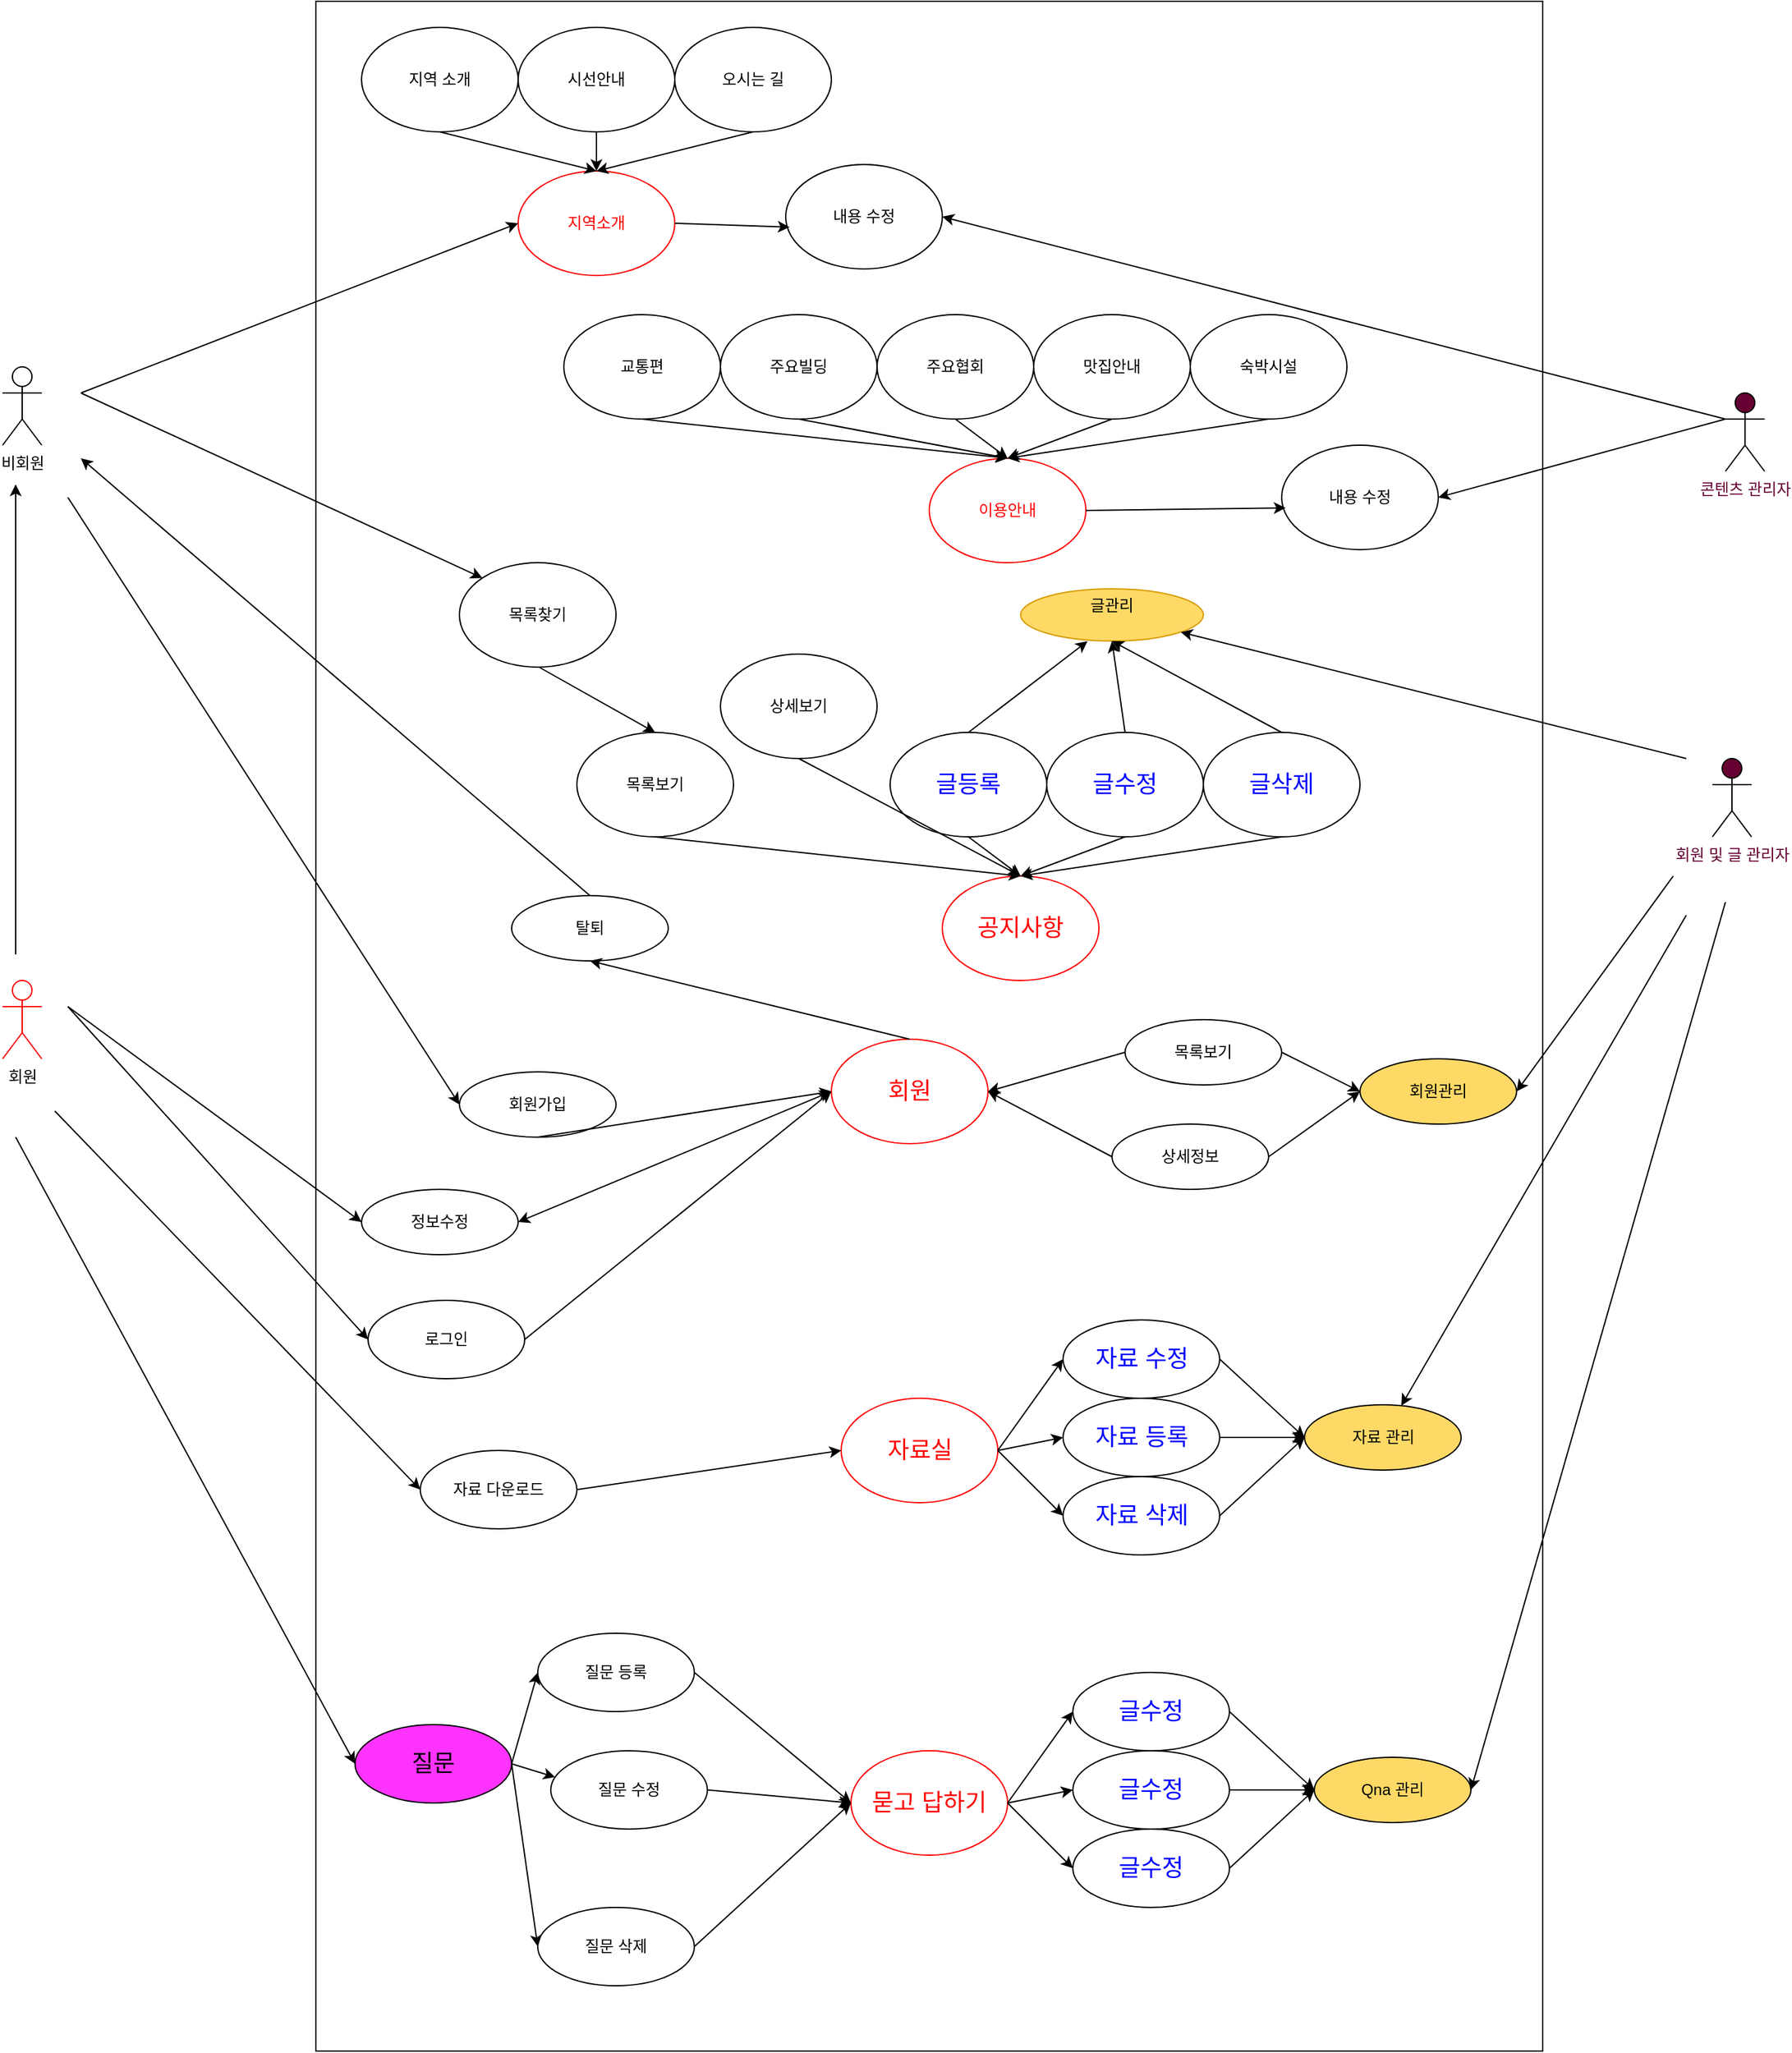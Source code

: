 <mxfile version="24.2.1" type="device">
  <diagram name="Page-1" id="2YBvvXClWsGukQMizWep">
    <mxGraphModel dx="1969" dy="918" grid="1" gridSize="10" guides="1" tooltips="1" connect="1" arrows="1" fold="1" page="1" pageScale="1" pageWidth="850" pageHeight="1100" math="0" shadow="0">
      <root>
        <mxCell id="0" />
        <mxCell id="1" parent="0" />
        <mxCell id="-MzAeiQj3mPVBVqikxLo-1" value="" style="rounded=0;whiteSpace=wrap;html=1;" parent="1" vertex="1">
          <mxGeometry x="390" y="10" width="940" height="1570" as="geometry" />
        </mxCell>
        <mxCell id="-MzAeiQj3mPVBVqikxLo-2" value="비회원" style="shape=umlActor;verticalLabelPosition=bottom;verticalAlign=top;html=1;outlineConnect=0;" parent="1" vertex="1">
          <mxGeometry x="150" y="290" width="30" height="60" as="geometry" />
        </mxCell>
        <mxCell id="-MzAeiQj3mPVBVqikxLo-3" value="회원&lt;div&gt;&lt;br&gt;&lt;/div&gt;" style="shape=umlActor;verticalLabelPosition=bottom;verticalAlign=top;html=1;outlineConnect=0;strokeColor=#FF0000;" parent="1" vertex="1">
          <mxGeometry x="150" y="760" width="30" height="60" as="geometry" />
        </mxCell>
        <mxCell id="-MzAeiQj3mPVBVqikxLo-8" value="지역 소개" style="ellipse;whiteSpace=wrap;html=1;" parent="1" vertex="1">
          <mxGeometry x="425" y="30" width="120" height="80" as="geometry" />
        </mxCell>
        <mxCell id="-MzAeiQj3mPVBVqikxLo-9" value="시선안내" style="ellipse;whiteSpace=wrap;html=1;" parent="1" vertex="1">
          <mxGeometry x="545" y="30" width="120" height="80" as="geometry" />
        </mxCell>
        <mxCell id="-MzAeiQj3mPVBVqikxLo-10" value="오시는 길" style="ellipse;whiteSpace=wrap;html=1;" parent="1" vertex="1">
          <mxGeometry x="665" y="30" width="120" height="80" as="geometry" />
        </mxCell>
        <mxCell id="-MzAeiQj3mPVBVqikxLo-11" value="&lt;font color=&quot;#ff0000&quot;&gt;지역소개&lt;/font&gt;" style="ellipse;whiteSpace=wrap;html=1;strokeColor=#FF0000;" parent="1" vertex="1">
          <mxGeometry x="545" y="140" width="120" height="80" as="geometry" />
        </mxCell>
        <mxCell id="-MzAeiQj3mPVBVqikxLo-12" value="" style="endArrow=classic;html=1;rounded=0;exitX=0.5;exitY=1;exitDx=0;exitDy=0;entryX=0.5;entryY=0;entryDx=0;entryDy=0;" parent="1" source="-MzAeiQj3mPVBVqikxLo-9" target="-MzAeiQj3mPVBVqikxLo-11" edge="1">
          <mxGeometry width="50" height="50" relative="1" as="geometry">
            <mxPoint x="570" y="340" as="sourcePoint" />
            <mxPoint x="620" y="290" as="targetPoint" />
          </mxGeometry>
        </mxCell>
        <mxCell id="-MzAeiQj3mPVBVqikxLo-13" value="" style="endArrow=classic;html=1;rounded=0;exitX=0.5;exitY=1;exitDx=0;exitDy=0;entryX=0.5;entryY=0;entryDx=0;entryDy=0;" parent="1" source="-MzAeiQj3mPVBVqikxLo-10" target="-MzAeiQj3mPVBVqikxLo-11" edge="1">
          <mxGeometry width="50" height="50" relative="1" as="geometry">
            <mxPoint x="615" y="120" as="sourcePoint" />
            <mxPoint x="615" y="150" as="targetPoint" />
          </mxGeometry>
        </mxCell>
        <mxCell id="-MzAeiQj3mPVBVqikxLo-14" value="" style="endArrow=classic;html=1;rounded=0;exitX=0.5;exitY=1;exitDx=0;exitDy=0;entryX=0.5;entryY=0;entryDx=0;entryDy=0;" parent="1" source="-MzAeiQj3mPVBVqikxLo-8" target="-MzAeiQj3mPVBVqikxLo-11" edge="1">
          <mxGeometry width="50" height="50" relative="1" as="geometry">
            <mxPoint x="625" y="130" as="sourcePoint" />
            <mxPoint x="625" y="160" as="targetPoint" />
          </mxGeometry>
        </mxCell>
        <mxCell id="-MzAeiQj3mPVBVqikxLo-15" value="내용 수정" style="ellipse;whiteSpace=wrap;html=1;" parent="1" vertex="1">
          <mxGeometry x="750" y="135" width="120" height="80" as="geometry" />
        </mxCell>
        <mxCell id="-MzAeiQj3mPVBVqikxLo-18" value="" style="endArrow=classic;html=1;rounded=0;entryX=0.025;entryY=0.6;entryDx=0;entryDy=0;entryPerimeter=0;exitX=1;exitY=0.5;exitDx=0;exitDy=0;" parent="1" source="-MzAeiQj3mPVBVqikxLo-11" target="-MzAeiQj3mPVBVqikxLo-15" edge="1">
          <mxGeometry width="50" height="50" relative="1" as="geometry">
            <mxPoint x="570" y="340" as="sourcePoint" />
            <mxPoint x="620" y="290" as="targetPoint" />
          </mxGeometry>
        </mxCell>
        <mxCell id="-MzAeiQj3mPVBVqikxLo-20" value="" style="endArrow=classic;html=1;rounded=0;entryX=1;entryY=0.5;entryDx=0;entryDy=0;exitX=0;exitY=0.333;exitDx=0;exitDy=0;exitPerimeter=0;" parent="1" source="-MzAeiQj3mPVBVqikxLo-39" target="-MzAeiQj3mPVBVqikxLo-15" edge="1">
          <mxGeometry width="50" height="50" relative="1" as="geometry">
            <mxPoint x="1320" y="160" as="sourcePoint" />
            <mxPoint x="730" y="290" as="targetPoint" />
          </mxGeometry>
        </mxCell>
        <mxCell id="-MzAeiQj3mPVBVqikxLo-22" value="교통편" style="ellipse;whiteSpace=wrap;html=1;" parent="1" vertex="1">
          <mxGeometry x="580" y="250" width="120" height="80" as="geometry" />
        </mxCell>
        <mxCell id="-MzAeiQj3mPVBVqikxLo-23" value="주요빌딩" style="ellipse;whiteSpace=wrap;html=1;" parent="1" vertex="1">
          <mxGeometry x="700" y="250" width="120" height="80" as="geometry" />
        </mxCell>
        <mxCell id="-MzAeiQj3mPVBVqikxLo-24" value="주요협회" style="ellipse;whiteSpace=wrap;html=1;" parent="1" vertex="1">
          <mxGeometry x="820" y="250" width="120" height="80" as="geometry" />
        </mxCell>
        <mxCell id="-MzAeiQj3mPVBVqikxLo-25" value="&lt;font color=&quot;#ff0000&quot;&gt;이용안내&lt;/font&gt;" style="ellipse;whiteSpace=wrap;html=1;strokeColor=#FF0000;" parent="1" vertex="1">
          <mxGeometry x="860" y="360" width="120" height="80" as="geometry" />
        </mxCell>
        <mxCell id="-MzAeiQj3mPVBVqikxLo-26" value="" style="endArrow=classic;html=1;rounded=0;exitX=0.5;exitY=1;exitDx=0;exitDy=0;entryX=0.5;entryY=0;entryDx=0;entryDy=0;" parent="1" source="-MzAeiQj3mPVBVqikxLo-23" target="-MzAeiQj3mPVBVqikxLo-25" edge="1">
          <mxGeometry width="50" height="50" relative="1" as="geometry">
            <mxPoint x="647.5" y="560" as="sourcePoint" />
            <mxPoint x="697.5" y="510" as="targetPoint" />
          </mxGeometry>
        </mxCell>
        <mxCell id="-MzAeiQj3mPVBVqikxLo-27" value="" style="endArrow=classic;html=1;rounded=0;exitX=0.5;exitY=1;exitDx=0;exitDy=0;entryX=0.5;entryY=0;entryDx=0;entryDy=0;" parent="1" source="-MzAeiQj3mPVBVqikxLo-24" target="-MzAeiQj3mPVBVqikxLo-25" edge="1">
          <mxGeometry width="50" height="50" relative="1" as="geometry">
            <mxPoint x="692.5" y="340" as="sourcePoint" />
            <mxPoint x="692.5" y="370" as="targetPoint" />
          </mxGeometry>
        </mxCell>
        <mxCell id="-MzAeiQj3mPVBVqikxLo-28" value="" style="endArrow=classic;html=1;rounded=0;exitX=0.5;exitY=1;exitDx=0;exitDy=0;entryX=0.5;entryY=0;entryDx=0;entryDy=0;" parent="1" source="-MzAeiQj3mPVBVqikxLo-22" target="-MzAeiQj3mPVBVqikxLo-25" edge="1">
          <mxGeometry width="50" height="50" relative="1" as="geometry">
            <mxPoint x="702.5" y="350" as="sourcePoint" />
            <mxPoint x="702.5" y="380" as="targetPoint" />
          </mxGeometry>
        </mxCell>
        <mxCell id="-MzAeiQj3mPVBVqikxLo-29" value="내용 수정" style="ellipse;whiteSpace=wrap;html=1;" parent="1" vertex="1">
          <mxGeometry x="1130" y="350" width="120" height="80" as="geometry" />
        </mxCell>
        <mxCell id="-MzAeiQj3mPVBVqikxLo-30" value="" style="endArrow=classic;html=1;rounded=0;entryX=0.025;entryY=0.6;entryDx=0;entryDy=0;entryPerimeter=0;exitX=1;exitY=0.5;exitDx=0;exitDy=0;" parent="1" source="-MzAeiQj3mPVBVqikxLo-25" target="-MzAeiQj3mPVBVqikxLo-29" edge="1">
          <mxGeometry width="50" height="50" relative="1" as="geometry">
            <mxPoint x="647.5" y="560" as="sourcePoint" />
            <mxPoint x="697.5" y="510" as="targetPoint" />
          </mxGeometry>
        </mxCell>
        <mxCell id="-MzAeiQj3mPVBVqikxLo-33" value="맛집안내" style="ellipse;whiteSpace=wrap;html=1;" parent="1" vertex="1">
          <mxGeometry x="940" y="250" width="120" height="80" as="geometry" />
        </mxCell>
        <mxCell id="-MzAeiQj3mPVBVqikxLo-34" value="숙박시설" style="ellipse;whiteSpace=wrap;html=1;" parent="1" vertex="1">
          <mxGeometry x="1060" y="250" width="120" height="80" as="geometry" />
        </mxCell>
        <mxCell id="-MzAeiQj3mPVBVqikxLo-36" value="" style="endArrow=classic;html=1;rounded=0;exitX=0.5;exitY=1;exitDx=0;exitDy=0;entryX=0.5;entryY=0;entryDx=0;entryDy=0;" parent="1" source="-MzAeiQj3mPVBVqikxLo-33" target="-MzAeiQj3mPVBVqikxLo-25" edge="1">
          <mxGeometry width="50" height="50" relative="1" as="geometry">
            <mxPoint x="830" y="360" as="sourcePoint" />
            <mxPoint x="880" y="310" as="targetPoint" />
          </mxGeometry>
        </mxCell>
        <mxCell id="-MzAeiQj3mPVBVqikxLo-37" value="" style="endArrow=classic;html=1;rounded=0;exitX=0.5;exitY=1;exitDx=0;exitDy=0;entryX=0.5;entryY=0;entryDx=0;entryDy=0;" parent="1" source="-MzAeiQj3mPVBVqikxLo-34" target="-MzAeiQj3mPVBVqikxLo-25" edge="1">
          <mxGeometry width="50" height="50" relative="1" as="geometry">
            <mxPoint x="830" y="360" as="sourcePoint" />
            <mxPoint x="880" y="310" as="targetPoint" />
          </mxGeometry>
        </mxCell>
        <mxCell id="-MzAeiQj3mPVBVqikxLo-39" value="&lt;font color=&quot;#660033&quot;&gt;콘텐츠 관리자&lt;/font&gt;" style="shape=umlActor;verticalLabelPosition=bottom;verticalAlign=top;html=1;outlineConnect=0;fillColor=#660033;" parent="1" vertex="1">
          <mxGeometry x="1470" y="310" width="30" height="60" as="geometry" />
        </mxCell>
        <mxCell id="-MzAeiQj3mPVBVqikxLo-41" value="" style="endArrow=classic;html=1;rounded=0;exitX=0;exitY=0.333;exitDx=0;exitDy=0;exitPerimeter=0;entryX=1;entryY=0.5;entryDx=0;entryDy=0;" parent="1" source="-MzAeiQj3mPVBVqikxLo-39" target="-MzAeiQj3mPVBVqikxLo-29" edge="1">
          <mxGeometry width="50" height="50" relative="1" as="geometry">
            <mxPoint x="630" y="360" as="sourcePoint" />
            <mxPoint x="680" y="310" as="targetPoint" />
          </mxGeometry>
        </mxCell>
        <mxCell id="-MzAeiQj3mPVBVqikxLo-42" value="글관리&lt;div&gt;&lt;br&gt;&lt;/div&gt;" style="ellipse;whiteSpace=wrap;html=1;fillColor=#FFD966;strokeColor=#d79b00;" parent="1" vertex="1">
          <mxGeometry x="930" y="460" width="140" height="40" as="geometry" />
        </mxCell>
        <mxCell id="-MzAeiQj3mPVBVqikxLo-44" value="" style="endArrow=classic;html=1;rounded=0;entryX=0.5;entryY=0;entryDx=0;entryDy=0;exitX=1;exitY=0.5;exitDx=0;exitDy=0;" parent="1" target="-MzAeiQj3mPVBVqikxLo-45" edge="1">
          <mxGeometry width="50" height="50" relative="1" as="geometry">
            <mxPoint x="561" y="520" as="sourcePoint" />
            <mxPoint x="649" y="523" as="targetPoint" />
          </mxGeometry>
        </mxCell>
        <mxCell id="-MzAeiQj3mPVBVqikxLo-45" value="목록보기" style="ellipse;whiteSpace=wrap;html=1;" parent="1" vertex="1">
          <mxGeometry x="590" y="570" width="120" height="80" as="geometry" />
        </mxCell>
        <mxCell id="-MzAeiQj3mPVBVqikxLo-46" value="상세보기" style="ellipse;whiteSpace=wrap;html=1;" parent="1" vertex="1">
          <mxGeometry x="700" y="510" width="120" height="80" as="geometry" />
        </mxCell>
        <mxCell id="-MzAeiQj3mPVBVqikxLo-47" value="&lt;font style=&quot;font-size: 18px;&quot; color=&quot;#0000ff&quot;&gt;글등록&lt;/font&gt;" style="ellipse;whiteSpace=wrap;html=1;" parent="1" vertex="1">
          <mxGeometry x="830" y="570" width="120" height="80" as="geometry" />
        </mxCell>
        <mxCell id="-MzAeiQj3mPVBVqikxLo-48" value="&lt;font style=&quot;font-size: 18px;&quot; color=&quot;#ff0000&quot;&gt;공지사항&lt;/font&gt;" style="ellipse;whiteSpace=wrap;html=1;strokeColor=#FF0000;" parent="1" vertex="1">
          <mxGeometry x="870" y="680" width="120" height="80" as="geometry" />
        </mxCell>
        <mxCell id="-MzAeiQj3mPVBVqikxLo-49" value="" style="endArrow=classic;html=1;rounded=0;exitX=0.5;exitY=1;exitDx=0;exitDy=0;entryX=0.5;entryY=0;entryDx=0;entryDy=0;" parent="1" source="-MzAeiQj3mPVBVqikxLo-46" target="-MzAeiQj3mPVBVqikxLo-48" edge="1">
          <mxGeometry width="50" height="50" relative="1" as="geometry">
            <mxPoint x="657.5" y="880" as="sourcePoint" />
            <mxPoint x="707.5" y="830" as="targetPoint" />
          </mxGeometry>
        </mxCell>
        <mxCell id="-MzAeiQj3mPVBVqikxLo-50" value="" style="endArrow=classic;html=1;rounded=0;exitX=0.5;exitY=1;exitDx=0;exitDy=0;entryX=0.5;entryY=0;entryDx=0;entryDy=0;" parent="1" source="-MzAeiQj3mPVBVqikxLo-47" target="-MzAeiQj3mPVBVqikxLo-48" edge="1">
          <mxGeometry width="50" height="50" relative="1" as="geometry">
            <mxPoint x="702.5" y="660" as="sourcePoint" />
            <mxPoint x="702.5" y="690" as="targetPoint" />
          </mxGeometry>
        </mxCell>
        <mxCell id="-MzAeiQj3mPVBVqikxLo-51" value="" style="endArrow=classic;html=1;rounded=0;exitX=0.5;exitY=1;exitDx=0;exitDy=0;entryX=0.5;entryY=0;entryDx=0;entryDy=0;" parent="1" source="-MzAeiQj3mPVBVqikxLo-45" target="-MzAeiQj3mPVBVqikxLo-48" edge="1">
          <mxGeometry width="50" height="50" relative="1" as="geometry">
            <mxPoint x="712.5" y="670" as="sourcePoint" />
            <mxPoint x="712.5" y="700" as="targetPoint" />
          </mxGeometry>
        </mxCell>
        <mxCell id="-MzAeiQj3mPVBVqikxLo-54" value="&lt;font style=&quot;font-size: 18px;&quot; color=&quot;#0000ff&quot;&gt;글수정&lt;/font&gt;" style="ellipse;whiteSpace=wrap;html=1;" parent="1" vertex="1">
          <mxGeometry x="950" y="570" width="120" height="80" as="geometry" />
        </mxCell>
        <mxCell id="-MzAeiQj3mPVBVqikxLo-55" value="&lt;font style=&quot;font-size: 18px;&quot; color=&quot;#0000ff&quot;&gt;글삭제&lt;/font&gt;" style="ellipse;whiteSpace=wrap;html=1;" parent="1" vertex="1">
          <mxGeometry x="1070" y="570" width="120" height="80" as="geometry" />
        </mxCell>
        <mxCell id="-MzAeiQj3mPVBVqikxLo-56" value="" style="endArrow=classic;html=1;rounded=0;exitX=0.5;exitY=1;exitDx=0;exitDy=0;entryX=0.5;entryY=0;entryDx=0;entryDy=0;" parent="1" source="-MzAeiQj3mPVBVqikxLo-54" target="-MzAeiQj3mPVBVqikxLo-48" edge="1">
          <mxGeometry width="50" height="50" relative="1" as="geometry">
            <mxPoint x="840" y="680" as="sourcePoint" />
            <mxPoint x="890" y="630" as="targetPoint" />
          </mxGeometry>
        </mxCell>
        <mxCell id="-MzAeiQj3mPVBVqikxLo-57" value="" style="endArrow=classic;html=1;rounded=0;exitX=0.5;exitY=1;exitDx=0;exitDy=0;entryX=0.5;entryY=0;entryDx=0;entryDy=0;" parent="1" source="-MzAeiQj3mPVBVqikxLo-55" target="-MzAeiQj3mPVBVqikxLo-48" edge="1">
          <mxGeometry width="50" height="50" relative="1" as="geometry">
            <mxPoint x="840" y="680" as="sourcePoint" />
            <mxPoint x="890" y="630" as="targetPoint" />
          </mxGeometry>
        </mxCell>
        <mxCell id="-MzAeiQj3mPVBVqikxLo-58" value="" style="endArrow=classic;html=1;rounded=0;entryX=0.366;entryY=1.004;entryDx=0;entryDy=0;entryPerimeter=0;exitX=0.5;exitY=0;exitDx=0;exitDy=0;" parent="1" source="-MzAeiQj3mPVBVqikxLo-47" target="-MzAeiQj3mPVBVqikxLo-42" edge="1">
          <mxGeometry width="50" height="50" relative="1" as="geometry">
            <mxPoint x="780" y="540" as="sourcePoint" />
            <mxPoint x="830" y="490" as="targetPoint" />
          </mxGeometry>
        </mxCell>
        <mxCell id="-MzAeiQj3mPVBVqikxLo-73" value="" style="endArrow=classic;html=1;rounded=0;exitX=0.5;exitY=0;exitDx=0;exitDy=0;entryX=0.5;entryY=1;entryDx=0;entryDy=0;" parent="1" source="-MzAeiQj3mPVBVqikxLo-54" target="-MzAeiQj3mPVBVqikxLo-42" edge="1">
          <mxGeometry width="50" height="50" relative="1" as="geometry">
            <mxPoint x="900" y="580" as="sourcePoint" />
            <mxPoint x="991" y="500" as="targetPoint" />
          </mxGeometry>
        </mxCell>
        <mxCell id="-MzAeiQj3mPVBVqikxLo-74" value="" style="endArrow=classic;html=1;rounded=0;entryX=0.5;entryY=1;entryDx=0;entryDy=0;exitX=0.5;exitY=0;exitDx=0;exitDy=0;" parent="1" source="-MzAeiQj3mPVBVqikxLo-55" target="-MzAeiQj3mPVBVqikxLo-42" edge="1">
          <mxGeometry width="50" height="50" relative="1" as="geometry">
            <mxPoint x="910" y="590" as="sourcePoint" />
            <mxPoint x="1001" y="520" as="targetPoint" />
          </mxGeometry>
        </mxCell>
        <mxCell id="-MzAeiQj3mPVBVqikxLo-75" value="목록찾기" style="ellipse;whiteSpace=wrap;html=1;" parent="1" vertex="1">
          <mxGeometry x="500" y="440" width="120" height="80" as="geometry" />
        </mxCell>
        <mxCell id="-MzAeiQj3mPVBVqikxLo-76" value="" style="endArrow=classic;html=1;rounded=0;entryX=0;entryY=0;entryDx=0;entryDy=0;" parent="1" target="-MzAeiQj3mPVBVqikxLo-75" edge="1">
          <mxGeometry width="50" height="50" relative="1" as="geometry">
            <mxPoint x="210" y="310" as="sourcePoint" />
            <mxPoint x="830" y="490" as="targetPoint" />
          </mxGeometry>
        </mxCell>
        <mxCell id="-MzAeiQj3mPVBVqikxLo-78" value="로그인" style="ellipse;whiteSpace=wrap;html=1;" parent="1" vertex="1">
          <mxGeometry x="430" y="1005" width="120" height="60" as="geometry" />
        </mxCell>
        <mxCell id="-MzAeiQj3mPVBVqikxLo-79" value="정보수정" style="ellipse;whiteSpace=wrap;html=1;" parent="1" vertex="1">
          <mxGeometry x="425" y="920" width="120" height="50" as="geometry" />
        </mxCell>
        <mxCell id="-MzAeiQj3mPVBVqikxLo-80" value="회원가입" style="ellipse;whiteSpace=wrap;html=1;" parent="1" vertex="1">
          <mxGeometry x="500" y="830" width="120" height="50" as="geometry" />
        </mxCell>
        <mxCell id="-MzAeiQj3mPVBVqikxLo-81" value="&lt;font style=&quot;font-size: 18px;&quot; color=&quot;#ff0000&quot;&gt;회원&lt;/font&gt;" style="ellipse;whiteSpace=wrap;html=1;strokeColor=#FF0000;" parent="1" vertex="1">
          <mxGeometry x="785" y="805" width="120" height="80" as="geometry" />
        </mxCell>
        <mxCell id="-MzAeiQj3mPVBVqikxLo-83" value="" style="endArrow=classic;html=1;rounded=0;exitX=0.5;exitY=1;exitDx=0;exitDy=0;entryX=0;entryY=0.5;entryDx=0;entryDy=0;" parent="1" source="-MzAeiQj3mPVBVqikxLo-80" target="-MzAeiQj3mPVBVqikxLo-81" edge="1">
          <mxGeometry width="50" height="50" relative="1" as="geometry">
            <mxPoint x="582.5" y="940" as="sourcePoint" />
            <mxPoint x="582.5" y="970" as="targetPoint" />
          </mxGeometry>
        </mxCell>
        <mxCell id="-MzAeiQj3mPVBVqikxLo-84" value="" style="endArrow=classic;html=1;rounded=0;exitX=1;exitY=0.5;exitDx=0;exitDy=0;entryX=0;entryY=0.5;entryDx=0;entryDy=0;" parent="1" source="-MzAeiQj3mPVBVqikxLo-78" target="-MzAeiQj3mPVBVqikxLo-81" edge="1">
          <mxGeometry width="50" height="50" relative="1" as="geometry">
            <mxPoint x="592.5" y="950" as="sourcePoint" />
            <mxPoint x="592.5" y="980" as="targetPoint" />
          </mxGeometry>
        </mxCell>
        <mxCell id="-MzAeiQj3mPVBVqikxLo-85" value="탈퇴" style="ellipse;whiteSpace=wrap;html=1;" parent="1" vertex="1">
          <mxGeometry x="540" y="695" width="120" height="50" as="geometry" />
        </mxCell>
        <mxCell id="-MzAeiQj3mPVBVqikxLo-90" value="목록보기" style="ellipse;whiteSpace=wrap;html=1;" parent="1" vertex="1">
          <mxGeometry x="1010" y="790" width="120" height="50" as="geometry" />
        </mxCell>
        <mxCell id="-MzAeiQj3mPVBVqikxLo-91" value="상세정보" style="ellipse;whiteSpace=wrap;html=1;" parent="1" vertex="1">
          <mxGeometry x="1000" y="870" width="120" height="50" as="geometry" />
        </mxCell>
        <mxCell id="-MzAeiQj3mPVBVqikxLo-92" value="" style="endArrow=classic;html=1;rounded=0;exitX=0;exitY=0.5;exitDx=0;exitDy=0;entryX=1;entryY=0.5;entryDx=0;entryDy=0;" parent="1" source="-MzAeiQj3mPVBVqikxLo-90" target="-MzAeiQj3mPVBVqikxLo-81" edge="1">
          <mxGeometry width="50" height="50" relative="1" as="geometry">
            <mxPoint x="835" y="1050" as="sourcePoint" />
            <mxPoint x="925" y="1050" as="targetPoint" />
          </mxGeometry>
        </mxCell>
        <mxCell id="-MzAeiQj3mPVBVqikxLo-93" value="" style="endArrow=classic;html=1;rounded=0;exitX=0;exitY=0.5;exitDx=0;exitDy=0;entryX=1;entryY=0.5;entryDx=0;entryDy=0;" parent="1" source="-MzAeiQj3mPVBVqikxLo-91" target="-MzAeiQj3mPVBVqikxLo-81" edge="1">
          <mxGeometry width="50" height="50" relative="1" as="geometry">
            <mxPoint x="835" y="1050" as="sourcePoint" />
            <mxPoint x="925" y="1050" as="targetPoint" />
          </mxGeometry>
        </mxCell>
        <mxCell id="-MzAeiQj3mPVBVqikxLo-94" value="회원관리" style="ellipse;whiteSpace=wrap;html=1;fillColor=#FFD966;" parent="1" vertex="1">
          <mxGeometry x="1190" y="820" width="120" height="50" as="geometry" />
        </mxCell>
        <mxCell id="-MzAeiQj3mPVBVqikxLo-96" value="" style="endArrow=classic;html=1;rounded=0;exitX=1;exitY=0.5;exitDx=0;exitDy=0;entryX=0;entryY=0.5;entryDx=0;entryDy=0;" parent="1" source="-MzAeiQj3mPVBVqikxLo-90" target="-MzAeiQj3mPVBVqikxLo-94" edge="1">
          <mxGeometry width="50" height="50" relative="1" as="geometry">
            <mxPoint x="780" y="1140" as="sourcePoint" />
            <mxPoint x="830" y="1090" as="targetPoint" />
          </mxGeometry>
        </mxCell>
        <mxCell id="-MzAeiQj3mPVBVqikxLo-97" value="" style="endArrow=classic;html=1;rounded=0;exitX=1;exitY=0.5;exitDx=0;exitDy=0;entryX=0;entryY=0.5;entryDx=0;entryDy=0;" parent="1" source="-MzAeiQj3mPVBVqikxLo-91" target="-MzAeiQj3mPVBVqikxLo-94" edge="1">
          <mxGeometry width="50" height="50" relative="1" as="geometry">
            <mxPoint x="1075" y="1025" as="sourcePoint" />
            <mxPoint x="1150" y="1065" as="targetPoint" />
          </mxGeometry>
        </mxCell>
        <mxCell id="Gi8IBTwdPZJp5ANl9lTM-1" value="&lt;font color=&quot;#660033&quot;&gt;회원 및 글 관리자&lt;/font&gt;" style="shape=umlActor;verticalLabelPosition=bottom;verticalAlign=top;html=1;outlineConnect=0;fillColor=#660033;" vertex="1" parent="1">
          <mxGeometry x="1460" y="590" width="30" height="60" as="geometry" />
        </mxCell>
        <mxCell id="Gi8IBTwdPZJp5ANl9lTM-3" value="" style="endArrow=classic;html=1;rounded=0;exitX=0.5;exitY=0;exitDx=0;exitDy=0;entryX=0.5;entryY=1;entryDx=0;entryDy=0;" edge="1" parent="1" source="-MzAeiQj3mPVBVqikxLo-81" target="-MzAeiQj3mPVBVqikxLo-85">
          <mxGeometry width="50" height="50" relative="1" as="geometry">
            <mxPoint x="760" y="820" as="sourcePoint" />
            <mxPoint x="810" y="770" as="targetPoint" />
          </mxGeometry>
        </mxCell>
        <mxCell id="Gi8IBTwdPZJp5ANl9lTM-6" value="" style="endArrow=classic;html=1;rounded=0;entryX=0;entryY=0.5;entryDx=0;entryDy=0;" edge="1" parent="1" target="-MzAeiQj3mPVBVqikxLo-11">
          <mxGeometry width="50" height="50" relative="1" as="geometry">
            <mxPoint x="210" y="310" as="sourcePoint" />
            <mxPoint x="528" y="382" as="targetPoint" />
          </mxGeometry>
        </mxCell>
        <mxCell id="Gi8IBTwdPZJp5ANl9lTM-7" value="" style="endArrow=classic;html=1;rounded=0;entryX=0;entryY=0.5;entryDx=0;entryDy=0;" edge="1" parent="1" target="-MzAeiQj3mPVBVqikxLo-80">
          <mxGeometry width="50" height="50" relative="1" as="geometry">
            <mxPoint x="200" y="390" as="sourcePoint" />
            <mxPoint x="478" y="732" as="targetPoint" />
          </mxGeometry>
        </mxCell>
        <mxCell id="Gi8IBTwdPZJp5ANl9lTM-8" value="" style="endArrow=classic;html=1;rounded=0;exitX=0.5;exitY=0;exitDx=0;exitDy=0;" edge="1" parent="1" source="-MzAeiQj3mPVBVqikxLo-85">
          <mxGeometry width="50" height="50" relative="1" as="geometry">
            <mxPoint x="115" y="360" as="sourcePoint" />
            <mxPoint x="210" y="360" as="targetPoint" />
          </mxGeometry>
        </mxCell>
        <mxCell id="Gi8IBTwdPZJp5ANl9lTM-10" value="" style="endArrow=classic;html=1;rounded=0;" edge="1" parent="1">
          <mxGeometry width="50" height="50" relative="1" as="geometry">
            <mxPoint x="160" y="740" as="sourcePoint" />
            <mxPoint x="160" y="380" as="targetPoint" />
          </mxGeometry>
        </mxCell>
        <mxCell id="Gi8IBTwdPZJp5ANl9lTM-11" value="" style="endArrow=classic;html=1;rounded=0;entryX=0;entryY=0.5;entryDx=0;entryDy=0;" edge="1" parent="1" target="-MzAeiQj3mPVBVqikxLo-79">
          <mxGeometry width="50" height="50" relative="1" as="geometry">
            <mxPoint x="200" y="780" as="sourcePoint" />
            <mxPoint x="410" y="795" as="targetPoint" />
          </mxGeometry>
        </mxCell>
        <mxCell id="Gi8IBTwdPZJp5ANl9lTM-12" value="" style="endArrow=classic;html=1;rounded=0;entryX=0;entryY=0.5;entryDx=0;entryDy=0;" edge="1" parent="1" target="-MzAeiQj3mPVBVqikxLo-78">
          <mxGeometry width="50" height="50" relative="1" as="geometry">
            <mxPoint x="200" y="780" as="sourcePoint" />
            <mxPoint x="390" y="890" as="targetPoint" />
          </mxGeometry>
        </mxCell>
        <mxCell id="Gi8IBTwdPZJp5ANl9lTM-13" value="" style="endArrow=classic;startArrow=classic;html=1;rounded=0;exitX=1;exitY=0.5;exitDx=0;exitDy=0;entryX=0;entryY=0.5;entryDx=0;entryDy=0;" edge="1" parent="1" source="-MzAeiQj3mPVBVqikxLo-79" target="-MzAeiQj3mPVBVqikxLo-81">
          <mxGeometry width="50" height="50" relative="1" as="geometry">
            <mxPoint x="730" y="870" as="sourcePoint" />
            <mxPoint x="780" y="820" as="targetPoint" />
          </mxGeometry>
        </mxCell>
        <mxCell id="Gi8IBTwdPZJp5ANl9lTM-15" value="&lt;font style=&quot;font-size: 18px;&quot; color=&quot;#ff0000&quot;&gt;묻고 답하기&lt;/font&gt;" style="ellipse;whiteSpace=wrap;html=1;strokeColor=#FF0000;" vertex="1" parent="1">
          <mxGeometry x="800" y="1350" width="120" height="80" as="geometry" />
        </mxCell>
        <mxCell id="Gi8IBTwdPZJp5ANl9lTM-16" value="자료 다운로드" style="ellipse;whiteSpace=wrap;html=1;" vertex="1" parent="1">
          <mxGeometry x="470" y="1120" width="120" height="60" as="geometry" />
        </mxCell>
        <mxCell id="Gi8IBTwdPZJp5ANl9lTM-17" value="&lt;font style=&quot;font-size: 18px;&quot;&gt;질문&lt;/font&gt;" style="ellipse;whiteSpace=wrap;html=1;fillColor=#FF33FF;" vertex="1" parent="1">
          <mxGeometry x="420" y="1330" width="120" height="60" as="geometry" />
        </mxCell>
        <mxCell id="Gi8IBTwdPZJp5ANl9lTM-18" value="질문 등록" style="ellipse;whiteSpace=wrap;html=1;" vertex="1" parent="1">
          <mxGeometry x="560" y="1260" width="120" height="60" as="geometry" />
        </mxCell>
        <mxCell id="Gi8IBTwdPZJp5ANl9lTM-19" value="질문 수정" style="ellipse;whiteSpace=wrap;html=1;" vertex="1" parent="1">
          <mxGeometry x="570" y="1350" width="120" height="60" as="geometry" />
        </mxCell>
        <mxCell id="Gi8IBTwdPZJp5ANl9lTM-20" value="질문 삭제" style="ellipse;whiteSpace=wrap;html=1;" vertex="1" parent="1">
          <mxGeometry x="560" y="1470" width="120" height="60" as="geometry" />
        </mxCell>
        <mxCell id="Gi8IBTwdPZJp5ANl9lTM-22" value="&lt;font style=&quot;font-size: 18px;&quot; color=&quot;#0000ff&quot;&gt;글수정&lt;/font&gt;" style="ellipse;whiteSpace=wrap;html=1;" vertex="1" parent="1">
          <mxGeometry x="970" y="1290" width="120" height="60" as="geometry" />
        </mxCell>
        <mxCell id="Gi8IBTwdPZJp5ANl9lTM-24" value="&lt;font style=&quot;font-size: 18px;&quot; color=&quot;#0000ff&quot;&gt;글수정&lt;/font&gt;" style="ellipse;whiteSpace=wrap;html=1;" vertex="1" parent="1">
          <mxGeometry x="970" y="1350" width="120" height="60" as="geometry" />
        </mxCell>
        <mxCell id="Gi8IBTwdPZJp5ANl9lTM-25" value="&lt;font style=&quot;font-size: 18px;&quot; color=&quot;#0000ff&quot;&gt;글수정&lt;/font&gt;" style="ellipse;whiteSpace=wrap;html=1;" vertex="1" parent="1">
          <mxGeometry x="970" y="1410" width="120" height="60" as="geometry" />
        </mxCell>
        <mxCell id="Gi8IBTwdPZJp5ANl9lTM-27" value="Qna 관리" style="ellipse;whiteSpace=wrap;html=1;fillColor=#FFD966;" vertex="1" parent="1">
          <mxGeometry x="1155" y="1355" width="120" height="50" as="geometry" />
        </mxCell>
        <mxCell id="Gi8IBTwdPZJp5ANl9lTM-31" value="" style="endArrow=classic;html=1;rounded=0;exitX=1;exitY=0.5;exitDx=0;exitDy=0;entryX=0;entryY=0.5;entryDx=0;entryDy=0;" edge="1" parent="1" source="Gi8IBTwdPZJp5ANl9lTM-22" target="Gi8IBTwdPZJp5ANl9lTM-27">
          <mxGeometry width="50" height="50" relative="1" as="geometry">
            <mxPoint x="1120" y="1315" as="sourcePoint" />
            <mxPoint x="1170" y="1265" as="targetPoint" />
          </mxGeometry>
        </mxCell>
        <mxCell id="Gi8IBTwdPZJp5ANl9lTM-32" value="" style="endArrow=classic;html=1;rounded=0;exitX=1;exitY=0.5;exitDx=0;exitDy=0;entryX=0;entryY=0.5;entryDx=0;entryDy=0;" edge="1" parent="1" source="Gi8IBTwdPZJp5ANl9lTM-24" target="Gi8IBTwdPZJp5ANl9lTM-27">
          <mxGeometry width="50" height="50" relative="1" as="geometry">
            <mxPoint x="1097.5" y="1380" as="sourcePoint" />
            <mxPoint x="1162.5" y="1440" as="targetPoint" />
          </mxGeometry>
        </mxCell>
        <mxCell id="Gi8IBTwdPZJp5ANl9lTM-33" value="" style="endArrow=classic;html=1;rounded=0;exitX=1;exitY=0.5;exitDx=0;exitDy=0;entryX=0;entryY=0.5;entryDx=0;entryDy=0;" edge="1" parent="1" source="Gi8IBTwdPZJp5ANl9lTM-25" target="Gi8IBTwdPZJp5ANl9lTM-27">
          <mxGeometry width="50" height="50" relative="1" as="geometry">
            <mxPoint x="1100" y="1390" as="sourcePoint" />
            <mxPoint x="1165" y="1390" as="targetPoint" />
          </mxGeometry>
        </mxCell>
        <mxCell id="Gi8IBTwdPZJp5ANl9lTM-41" value="" style="endArrow=classic;html=1;rounded=0;exitX=1;exitY=0.5;exitDx=0;exitDy=0;entryX=0;entryY=0.5;entryDx=0;entryDy=0;" edge="1" parent="1" source="Gi8IBTwdPZJp5ANl9lTM-15" target="Gi8IBTwdPZJp5ANl9lTM-22">
          <mxGeometry width="50" height="50" relative="1" as="geometry">
            <mxPoint x="990" y="1300" as="sourcePoint" />
            <mxPoint x="1040" y="1250" as="targetPoint" />
          </mxGeometry>
        </mxCell>
        <mxCell id="Gi8IBTwdPZJp5ANl9lTM-42" value="" style="endArrow=classic;html=1;rounded=0;exitX=1;exitY=0.5;exitDx=0;exitDy=0;entryX=0;entryY=0.5;entryDx=0;entryDy=0;" edge="1" parent="1" source="Gi8IBTwdPZJp5ANl9lTM-15" target="Gi8IBTwdPZJp5ANl9lTM-24">
          <mxGeometry width="50" height="50" relative="1" as="geometry">
            <mxPoint x="930" y="1400" as="sourcePoint" />
            <mxPoint x="980" y="1330" as="targetPoint" />
          </mxGeometry>
        </mxCell>
        <mxCell id="Gi8IBTwdPZJp5ANl9lTM-43" value="" style="endArrow=classic;html=1;rounded=0;exitX=1;exitY=0.5;exitDx=0;exitDy=0;entryX=0;entryY=0.5;entryDx=0;entryDy=0;" edge="1" parent="1" source="Gi8IBTwdPZJp5ANl9lTM-15" target="Gi8IBTwdPZJp5ANl9lTM-25">
          <mxGeometry width="50" height="50" relative="1" as="geometry">
            <mxPoint x="930" y="1400" as="sourcePoint" />
            <mxPoint x="980" y="1390" as="targetPoint" />
          </mxGeometry>
        </mxCell>
        <mxCell id="Gi8IBTwdPZJp5ANl9lTM-44" value="&lt;font color=&quot;#ff0000&quot;&gt;&lt;span style=&quot;font-size: 18px;&quot;&gt;자료실&lt;/span&gt;&lt;/font&gt;" style="ellipse;whiteSpace=wrap;html=1;strokeColor=#FF0000;" vertex="1" parent="1">
          <mxGeometry x="792.5" y="1080" width="120" height="80" as="geometry" />
        </mxCell>
        <mxCell id="Gi8IBTwdPZJp5ANl9lTM-45" value="&lt;font style=&quot;font-size: 18px;&quot; color=&quot;#0000ff&quot;&gt;자료 수정&lt;/font&gt;" style="ellipse;whiteSpace=wrap;html=1;" vertex="1" parent="1">
          <mxGeometry x="962.5" y="1020" width="120" height="60" as="geometry" />
        </mxCell>
        <mxCell id="Gi8IBTwdPZJp5ANl9lTM-46" value="&lt;font style=&quot;font-size: 18px;&quot; color=&quot;#0000ff&quot;&gt;자료 등록&lt;/font&gt;" style="ellipse;whiteSpace=wrap;html=1;" vertex="1" parent="1">
          <mxGeometry x="962.5" y="1080" width="120" height="60" as="geometry" />
        </mxCell>
        <mxCell id="Gi8IBTwdPZJp5ANl9lTM-47" value="&lt;font style=&quot;font-size: 18px;&quot; color=&quot;#0000ff&quot;&gt;자료 삭제&lt;/font&gt;" style="ellipse;whiteSpace=wrap;html=1;" vertex="1" parent="1">
          <mxGeometry x="962.5" y="1140" width="120" height="60" as="geometry" />
        </mxCell>
        <mxCell id="Gi8IBTwdPZJp5ANl9lTM-48" value="자료 관리" style="ellipse;whiteSpace=wrap;html=1;fillColor=#FFD966;" vertex="1" parent="1">
          <mxGeometry x="1147.5" y="1085" width="120" height="50" as="geometry" />
        </mxCell>
        <mxCell id="Gi8IBTwdPZJp5ANl9lTM-49" value="" style="endArrow=classic;html=1;rounded=0;exitX=1;exitY=0.5;exitDx=0;exitDy=0;entryX=0;entryY=0.5;entryDx=0;entryDy=0;" edge="1" parent="1" source="Gi8IBTwdPZJp5ANl9lTM-45" target="Gi8IBTwdPZJp5ANl9lTM-48">
          <mxGeometry width="50" height="50" relative="1" as="geometry">
            <mxPoint x="1112.5" y="1045" as="sourcePoint" />
            <mxPoint x="1162.5" y="995" as="targetPoint" />
          </mxGeometry>
        </mxCell>
        <mxCell id="Gi8IBTwdPZJp5ANl9lTM-50" value="" style="endArrow=classic;html=1;rounded=0;exitX=1;exitY=0.5;exitDx=0;exitDy=0;entryX=0;entryY=0.5;entryDx=0;entryDy=0;" edge="1" parent="1" source="Gi8IBTwdPZJp5ANl9lTM-46" target="Gi8IBTwdPZJp5ANl9lTM-48">
          <mxGeometry width="50" height="50" relative="1" as="geometry">
            <mxPoint x="1090" y="1110" as="sourcePoint" />
            <mxPoint x="1155" y="1170" as="targetPoint" />
          </mxGeometry>
        </mxCell>
        <mxCell id="Gi8IBTwdPZJp5ANl9lTM-51" value="" style="endArrow=classic;html=1;rounded=0;exitX=1;exitY=0.5;exitDx=0;exitDy=0;entryX=0;entryY=0.5;entryDx=0;entryDy=0;" edge="1" parent="1" source="Gi8IBTwdPZJp5ANl9lTM-47" target="Gi8IBTwdPZJp5ANl9lTM-48">
          <mxGeometry width="50" height="50" relative="1" as="geometry">
            <mxPoint x="1092.5" y="1120" as="sourcePoint" />
            <mxPoint x="1157.5" y="1120" as="targetPoint" />
          </mxGeometry>
        </mxCell>
        <mxCell id="Gi8IBTwdPZJp5ANl9lTM-52" value="" style="endArrow=classic;html=1;rounded=0;exitX=1;exitY=0.5;exitDx=0;exitDy=0;entryX=0;entryY=0.5;entryDx=0;entryDy=0;" edge="1" parent="1" source="Gi8IBTwdPZJp5ANl9lTM-44" target="Gi8IBTwdPZJp5ANl9lTM-45">
          <mxGeometry width="50" height="50" relative="1" as="geometry">
            <mxPoint x="982.5" y="1030" as="sourcePoint" />
            <mxPoint x="1032.5" y="980" as="targetPoint" />
          </mxGeometry>
        </mxCell>
        <mxCell id="Gi8IBTwdPZJp5ANl9lTM-53" value="" style="endArrow=classic;html=1;rounded=0;exitX=1;exitY=0.5;exitDx=0;exitDy=0;entryX=0;entryY=0.5;entryDx=0;entryDy=0;" edge="1" parent="1" source="Gi8IBTwdPZJp5ANl9lTM-44" target="Gi8IBTwdPZJp5ANl9lTM-46">
          <mxGeometry width="50" height="50" relative="1" as="geometry">
            <mxPoint x="922.5" y="1130" as="sourcePoint" />
            <mxPoint x="972.5" y="1060" as="targetPoint" />
          </mxGeometry>
        </mxCell>
        <mxCell id="Gi8IBTwdPZJp5ANl9lTM-54" value="" style="endArrow=classic;html=1;rounded=0;exitX=1;exitY=0.5;exitDx=0;exitDy=0;entryX=0;entryY=0.5;entryDx=0;entryDy=0;" edge="1" parent="1" source="Gi8IBTwdPZJp5ANl9lTM-44" target="Gi8IBTwdPZJp5ANl9lTM-47">
          <mxGeometry width="50" height="50" relative="1" as="geometry">
            <mxPoint x="922.5" y="1130" as="sourcePoint" />
            <mxPoint x="972.5" y="1120" as="targetPoint" />
          </mxGeometry>
        </mxCell>
        <mxCell id="Gi8IBTwdPZJp5ANl9lTM-55" value="" style="endArrow=classic;html=1;rounded=0;exitX=1;exitY=0.5;exitDx=0;exitDy=0;entryX=0;entryY=0.5;entryDx=0;entryDy=0;" edge="1" parent="1" source="Gi8IBTwdPZJp5ANl9lTM-18" target="Gi8IBTwdPZJp5ANl9lTM-15">
          <mxGeometry width="50" height="50" relative="1" as="geometry">
            <mxPoint x="700" y="1290" as="sourcePoint" />
            <mxPoint x="750" y="1240" as="targetPoint" />
          </mxGeometry>
        </mxCell>
        <mxCell id="Gi8IBTwdPZJp5ANl9lTM-56" value="" style="endArrow=classic;html=1;rounded=0;exitX=1;exitY=0.5;exitDx=0;exitDy=0;entryX=0;entryY=0.5;entryDx=0;entryDy=0;" edge="1" parent="1" source="Gi8IBTwdPZJp5ANl9lTM-19" target="Gi8IBTwdPZJp5ANl9lTM-15">
          <mxGeometry width="50" height="50" relative="1" as="geometry">
            <mxPoint x="672.5" y="1320" as="sourcePoint" />
            <mxPoint x="792.5" y="1420" as="targetPoint" />
          </mxGeometry>
        </mxCell>
        <mxCell id="Gi8IBTwdPZJp5ANl9lTM-57" value="" style="endArrow=classic;html=1;rounded=0;entryX=0;entryY=0.5;entryDx=0;entryDy=0;exitX=1;exitY=0.5;exitDx=0;exitDy=0;" edge="1" parent="1" source="Gi8IBTwdPZJp5ANl9lTM-20" target="Gi8IBTwdPZJp5ANl9lTM-15">
          <mxGeometry width="50" height="50" relative="1" as="geometry">
            <mxPoint x="710" y="1440" as="sourcePoint" />
            <mxPoint x="830" y="1540" as="targetPoint" />
          </mxGeometry>
        </mxCell>
        <mxCell id="Gi8IBTwdPZJp5ANl9lTM-58" value="" style="endArrow=classic;html=1;rounded=0;exitX=1;exitY=0.5;exitDx=0;exitDy=0;entryX=0;entryY=0.5;entryDx=0;entryDy=0;" edge="1" parent="1" source="Gi8IBTwdPZJp5ANl9lTM-17" target="Gi8IBTwdPZJp5ANl9lTM-18">
          <mxGeometry width="50" height="50" relative="1" as="geometry">
            <mxPoint x="950" y="1290" as="sourcePoint" />
            <mxPoint x="1000" y="1240" as="targetPoint" />
          </mxGeometry>
        </mxCell>
        <mxCell id="Gi8IBTwdPZJp5ANl9lTM-59" value="" style="endArrow=classic;html=1;rounded=0;exitX=1;exitY=0.5;exitDx=0;exitDy=0;entryX=0.028;entryY=0.337;entryDx=0;entryDy=0;entryPerimeter=0;" edge="1" parent="1" source="Gi8IBTwdPZJp5ANl9lTM-17" target="Gi8IBTwdPZJp5ANl9lTM-19">
          <mxGeometry width="50" height="50" relative="1" as="geometry">
            <mxPoint x="550" y="1370" as="sourcePoint" />
            <mxPoint x="570" y="1300" as="targetPoint" />
          </mxGeometry>
        </mxCell>
        <mxCell id="Gi8IBTwdPZJp5ANl9lTM-60" value="" style="endArrow=classic;html=1;rounded=0;exitX=1;exitY=0.5;exitDx=0;exitDy=0;entryX=0;entryY=0.5;entryDx=0;entryDy=0;" edge="1" parent="1" source="Gi8IBTwdPZJp5ANl9lTM-17" target="Gi8IBTwdPZJp5ANl9lTM-20">
          <mxGeometry width="50" height="50" relative="1" as="geometry">
            <mxPoint x="550" y="1370" as="sourcePoint" />
            <mxPoint x="583" y="1380" as="targetPoint" />
          </mxGeometry>
        </mxCell>
        <mxCell id="Gi8IBTwdPZJp5ANl9lTM-61" value="" style="endArrow=classic;html=1;rounded=0;entryX=0;entryY=0.5;entryDx=0;entryDy=0;" edge="1" parent="1" target="Gi8IBTwdPZJp5ANl9lTM-17">
          <mxGeometry width="50" height="50" relative="1" as="geometry">
            <mxPoint x="160" y="880" as="sourcePoint" />
            <mxPoint x="270" y="1090" as="targetPoint" />
          </mxGeometry>
        </mxCell>
        <mxCell id="Gi8IBTwdPZJp5ANl9lTM-62" value="" style="endArrow=classic;html=1;rounded=0;entryX=0;entryY=0.5;entryDx=0;entryDy=0;" edge="1" parent="1" target="Gi8IBTwdPZJp5ANl9lTM-16">
          <mxGeometry width="50" height="50" relative="1" as="geometry">
            <mxPoint x="190" y="860" as="sourcePoint" />
            <mxPoint x="280" y="1100" as="targetPoint" />
          </mxGeometry>
        </mxCell>
        <mxCell id="Gi8IBTwdPZJp5ANl9lTM-63" value="" style="endArrow=classic;html=1;rounded=0;exitX=1;exitY=0.5;exitDx=0;exitDy=0;entryX=0;entryY=0.5;entryDx=0;entryDy=0;" edge="1" parent="1" source="Gi8IBTwdPZJp5ANl9lTM-16" target="Gi8IBTwdPZJp5ANl9lTM-44">
          <mxGeometry width="50" height="50" relative="1" as="geometry">
            <mxPoint x="672.5" y="1120" as="sourcePoint" />
            <mxPoint x="792.5" y="1220" as="targetPoint" />
          </mxGeometry>
        </mxCell>
        <mxCell id="Gi8IBTwdPZJp5ANl9lTM-64" value="" style="endArrow=classic;html=1;rounded=0;entryX=1;entryY=0.5;entryDx=0;entryDy=0;" edge="1" parent="1" target="Gi8IBTwdPZJp5ANl9lTM-27">
          <mxGeometry width="50" height="50" relative="1" as="geometry">
            <mxPoint x="1470" y="700" as="sourcePoint" />
            <mxPoint x="1580" y="890" as="targetPoint" />
          </mxGeometry>
        </mxCell>
        <mxCell id="Gi8IBTwdPZJp5ANl9lTM-66" value="" style="endArrow=classic;html=1;rounded=0;entryX=1;entryY=0.5;entryDx=0;entryDy=0;" edge="1" parent="1" target="-MzAeiQj3mPVBVqikxLo-94">
          <mxGeometry width="50" height="50" relative="1" as="geometry">
            <mxPoint x="1430" y="680" as="sourcePoint" />
            <mxPoint x="1540" y="940" as="targetPoint" />
          </mxGeometry>
        </mxCell>
        <mxCell id="Gi8IBTwdPZJp5ANl9lTM-67" value="" style="endArrow=classic;html=1;rounded=0;" edge="1" parent="1" target="Gi8IBTwdPZJp5ANl9lTM-48">
          <mxGeometry width="50" height="50" relative="1" as="geometry">
            <mxPoint x="1440" y="710" as="sourcePoint" />
            <mxPoint x="1285" y="1390" as="targetPoint" />
          </mxGeometry>
        </mxCell>
        <mxCell id="Gi8IBTwdPZJp5ANl9lTM-68" value="" style="endArrow=classic;html=1;rounded=0;exitX=0;exitY=0.333;exitDx=0;exitDy=0;exitPerimeter=0;" edge="1" parent="1" target="-MzAeiQj3mPVBVqikxLo-42">
          <mxGeometry width="50" height="50" relative="1" as="geometry">
            <mxPoint x="1440" y="590" as="sourcePoint" />
            <mxPoint x="1220" y="650" as="targetPoint" />
          </mxGeometry>
        </mxCell>
      </root>
    </mxGraphModel>
  </diagram>
</mxfile>
